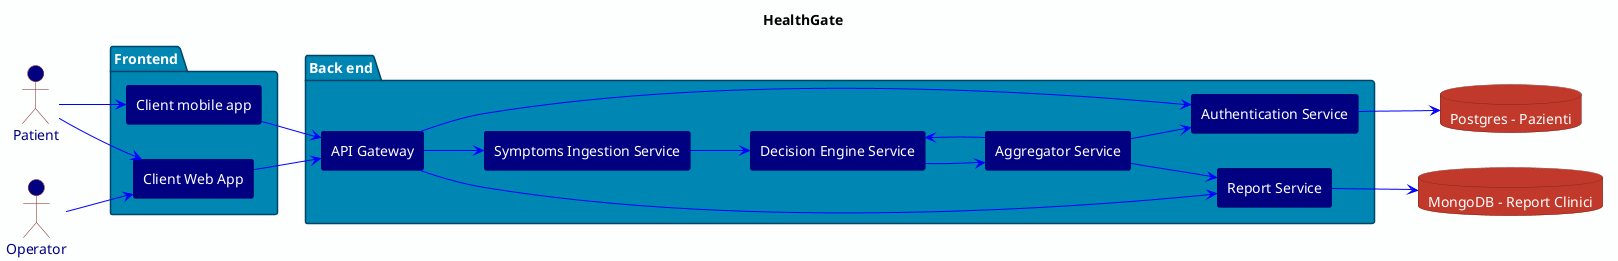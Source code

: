 @startuml
title HealthGate

' === COLORI GLOBALI ===
skinparam backgroundColor #FDFEFE
skinparam componentStyle rectangle
skinparam shadowing false
skinparam rectangle {
  BackgroundColor #000080
  BorderColor #000060
  FontColor white
}
skinparam package {
  BackgroundColor #0086b3
  BorderColor #004466
  FontColor white
}
skinparam database {
  BackgroundColor #C0392B
  BorderColor #7B241C
  FontColor white
}
skinparam actor {
  BackgroundColor #000080
  BorderColor #7B241C
  FontColor #000080
}
skinparam arrow {
  Color #004466
  FontColor #004466
}

left to right direction

' === ATTORI ===
actor "Patient" as P
actor "Operator" as O

' === FRONTEND ===
package "Frontend" {
  rectangle "Client mobile app" as Mobile
  rectangle "Client Web App" as SPA
}

P -[#Blue]-> Mobile
P -[#Blue]-> SPA
O -[#Blue]-> SPA

' === BACKEND ===
package "Back end" {
  rectangle "API Gateway" as Gateway
  rectangle "Authentication Service" as Auth
  rectangle "Symptoms Ingestion Service" as Ingestion
  rectangle "Decision Engine Service" as Decision
  rectangle "Report Service" as Report
  rectangle "Aggregator Service" as Aggregator
}

' === DATABASES ===
database "Postgres - Pazienti" as DB_Paz
database "MongoDB - Report Clinici" as DB_Report

' === CONNESSIONI ===
Mobile -[#Blue]-> Gateway
SPA -[#Blue]-> Gateway

Gateway -[#Blue]-> Auth
Gateway -[#Blue]-> Ingestion
Gateway -[#Blue]-> Report

Ingestion -[#Blue]-> Decision

Auth -[#Blue]-> DB_Paz
Report -[#Blue]-> DB_Report
Decision -[#Blue]-> Aggregator

Aggregator -[#Blue]-> Auth
Aggregator -[#Blue]-> Decision
Aggregator -[#Blue]-> Report

@enduml
